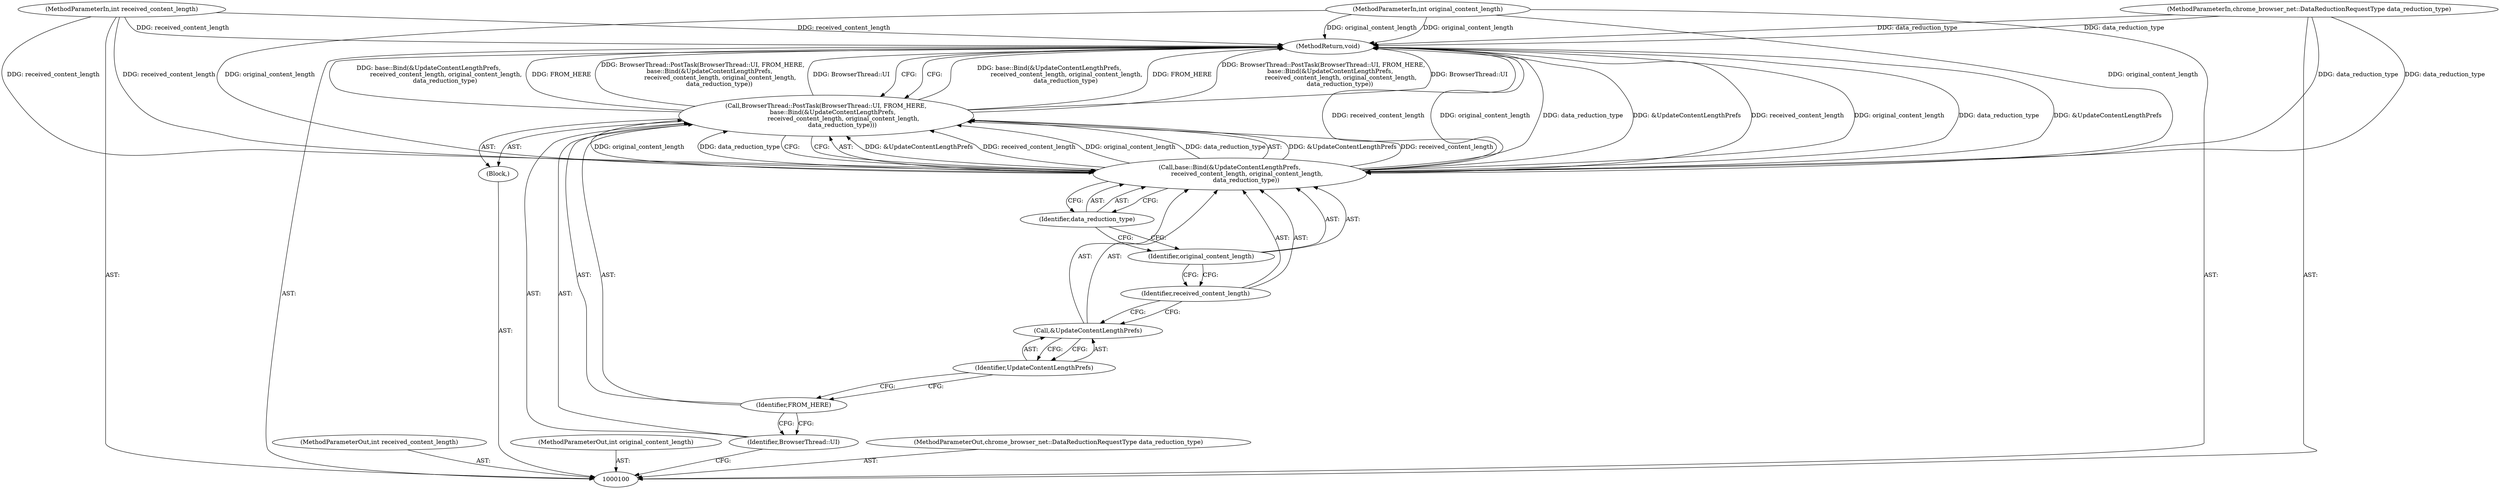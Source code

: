 digraph "0_Chrome_828eab2216a765dea92575c290421c115b8ad028_12" {
"1000114" [label="(MethodReturn,void)"];
"1000101" [label="(MethodParameterIn,int received_content_length)"];
"1000137" [label="(MethodParameterOut,int received_content_length)"];
"1000102" [label="(MethodParameterIn,int original_content_length)"];
"1000138" [label="(MethodParameterOut,int original_content_length)"];
"1000103" [label="(MethodParameterIn,chrome_browser_net::DataReductionRequestType data_reduction_type)"];
"1000139" [label="(MethodParameterOut,chrome_browser_net::DataReductionRequestType data_reduction_type)"];
"1000104" [label="(Block,)"];
"1000106" [label="(Identifier,BrowserThread::UI)"];
"1000105" [label="(Call,BrowserThread::PostTask(BrowserThread::UI, FROM_HERE,\n       base::Bind(&UpdateContentLengthPrefs,\n                  received_content_length, original_content_length,\n                 data_reduction_type)))"];
"1000107" [label="(Identifier,FROM_HERE)"];
"1000109" [label="(Call,&UpdateContentLengthPrefs)"];
"1000110" [label="(Identifier,UpdateContentLengthPrefs)"];
"1000108" [label="(Call,base::Bind(&UpdateContentLengthPrefs,\n                  received_content_length, original_content_length,\n                 data_reduction_type))"];
"1000111" [label="(Identifier,received_content_length)"];
"1000112" [label="(Identifier,original_content_length)"];
"1000113" [label="(Identifier,data_reduction_type)"];
"1000114" -> "1000100"  [label="AST: "];
"1000114" -> "1000105"  [label="CFG: "];
"1000105" -> "1000114"  [label="DDG: base::Bind(&UpdateContentLengthPrefs,\n                  received_content_length, original_content_length,\n                 data_reduction_type)"];
"1000105" -> "1000114"  [label="DDG: FROM_HERE"];
"1000105" -> "1000114"  [label="DDG: BrowserThread::PostTask(BrowserThread::UI, FROM_HERE,\n       base::Bind(&UpdateContentLengthPrefs,\n                  received_content_length, original_content_length,\n                 data_reduction_type))"];
"1000105" -> "1000114"  [label="DDG: BrowserThread::UI"];
"1000103" -> "1000114"  [label="DDG: data_reduction_type"];
"1000108" -> "1000114"  [label="DDG: received_content_length"];
"1000108" -> "1000114"  [label="DDG: original_content_length"];
"1000108" -> "1000114"  [label="DDG: data_reduction_type"];
"1000108" -> "1000114"  [label="DDG: &UpdateContentLengthPrefs"];
"1000102" -> "1000114"  [label="DDG: original_content_length"];
"1000101" -> "1000114"  [label="DDG: received_content_length"];
"1000101" -> "1000100"  [label="AST: "];
"1000101" -> "1000114"  [label="DDG: received_content_length"];
"1000101" -> "1000108"  [label="DDG: received_content_length"];
"1000137" -> "1000100"  [label="AST: "];
"1000102" -> "1000100"  [label="AST: "];
"1000102" -> "1000114"  [label="DDG: original_content_length"];
"1000102" -> "1000108"  [label="DDG: original_content_length"];
"1000138" -> "1000100"  [label="AST: "];
"1000103" -> "1000100"  [label="AST: "];
"1000103" -> "1000114"  [label="DDG: data_reduction_type"];
"1000103" -> "1000108"  [label="DDG: data_reduction_type"];
"1000139" -> "1000100"  [label="AST: "];
"1000104" -> "1000100"  [label="AST: "];
"1000105" -> "1000104"  [label="AST: "];
"1000106" -> "1000105"  [label="AST: "];
"1000106" -> "1000100"  [label="CFG: "];
"1000107" -> "1000106"  [label="CFG: "];
"1000105" -> "1000104"  [label="AST: "];
"1000105" -> "1000108"  [label="CFG: "];
"1000106" -> "1000105"  [label="AST: "];
"1000107" -> "1000105"  [label="AST: "];
"1000108" -> "1000105"  [label="AST: "];
"1000114" -> "1000105"  [label="CFG: "];
"1000105" -> "1000114"  [label="DDG: base::Bind(&UpdateContentLengthPrefs,\n                  received_content_length, original_content_length,\n                 data_reduction_type)"];
"1000105" -> "1000114"  [label="DDG: FROM_HERE"];
"1000105" -> "1000114"  [label="DDG: BrowserThread::PostTask(BrowserThread::UI, FROM_HERE,\n       base::Bind(&UpdateContentLengthPrefs,\n                  received_content_length, original_content_length,\n                 data_reduction_type))"];
"1000105" -> "1000114"  [label="DDG: BrowserThread::UI"];
"1000108" -> "1000105"  [label="DDG: &UpdateContentLengthPrefs"];
"1000108" -> "1000105"  [label="DDG: received_content_length"];
"1000108" -> "1000105"  [label="DDG: original_content_length"];
"1000108" -> "1000105"  [label="DDG: data_reduction_type"];
"1000107" -> "1000105"  [label="AST: "];
"1000107" -> "1000106"  [label="CFG: "];
"1000110" -> "1000107"  [label="CFG: "];
"1000109" -> "1000108"  [label="AST: "];
"1000109" -> "1000110"  [label="CFG: "];
"1000110" -> "1000109"  [label="AST: "];
"1000111" -> "1000109"  [label="CFG: "];
"1000110" -> "1000109"  [label="AST: "];
"1000110" -> "1000107"  [label="CFG: "];
"1000109" -> "1000110"  [label="CFG: "];
"1000108" -> "1000105"  [label="AST: "];
"1000108" -> "1000113"  [label="CFG: "];
"1000109" -> "1000108"  [label="AST: "];
"1000111" -> "1000108"  [label="AST: "];
"1000112" -> "1000108"  [label="AST: "];
"1000113" -> "1000108"  [label="AST: "];
"1000105" -> "1000108"  [label="CFG: "];
"1000108" -> "1000114"  [label="DDG: received_content_length"];
"1000108" -> "1000114"  [label="DDG: original_content_length"];
"1000108" -> "1000114"  [label="DDG: data_reduction_type"];
"1000108" -> "1000114"  [label="DDG: &UpdateContentLengthPrefs"];
"1000108" -> "1000105"  [label="DDG: &UpdateContentLengthPrefs"];
"1000108" -> "1000105"  [label="DDG: received_content_length"];
"1000108" -> "1000105"  [label="DDG: original_content_length"];
"1000108" -> "1000105"  [label="DDG: data_reduction_type"];
"1000101" -> "1000108"  [label="DDG: received_content_length"];
"1000102" -> "1000108"  [label="DDG: original_content_length"];
"1000103" -> "1000108"  [label="DDG: data_reduction_type"];
"1000111" -> "1000108"  [label="AST: "];
"1000111" -> "1000109"  [label="CFG: "];
"1000112" -> "1000111"  [label="CFG: "];
"1000112" -> "1000108"  [label="AST: "];
"1000112" -> "1000111"  [label="CFG: "];
"1000113" -> "1000112"  [label="CFG: "];
"1000113" -> "1000108"  [label="AST: "];
"1000113" -> "1000112"  [label="CFG: "];
"1000108" -> "1000113"  [label="CFG: "];
}

